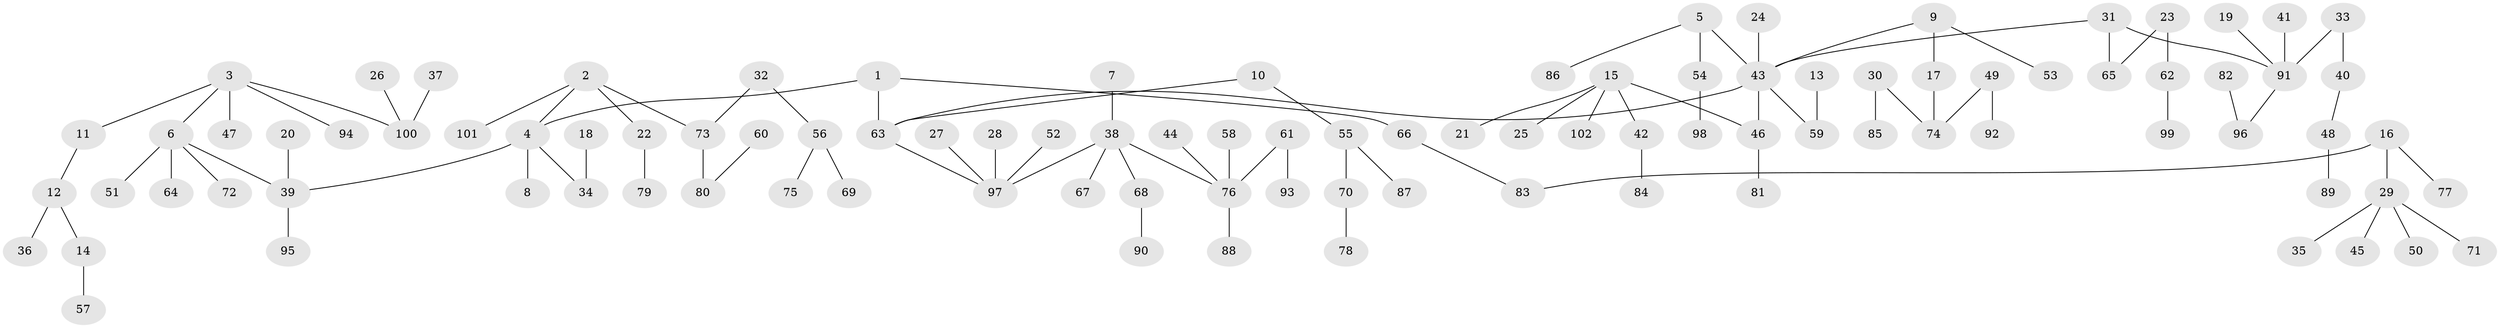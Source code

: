 // original degree distribution, {6: 0.041379310344827586, 3: 0.1103448275862069, 5: 0.034482758620689655, 4: 0.04827586206896552, 8: 0.006896551724137931, 1: 0.5310344827586206, 2: 0.22758620689655173}
// Generated by graph-tools (version 1.1) at 2025/37/03/04/25 23:37:27]
// undirected, 102 vertices, 101 edges
graph export_dot {
  node [color=gray90,style=filled];
  1;
  2;
  3;
  4;
  5;
  6;
  7;
  8;
  9;
  10;
  11;
  12;
  13;
  14;
  15;
  16;
  17;
  18;
  19;
  20;
  21;
  22;
  23;
  24;
  25;
  26;
  27;
  28;
  29;
  30;
  31;
  32;
  33;
  34;
  35;
  36;
  37;
  38;
  39;
  40;
  41;
  42;
  43;
  44;
  45;
  46;
  47;
  48;
  49;
  50;
  51;
  52;
  53;
  54;
  55;
  56;
  57;
  58;
  59;
  60;
  61;
  62;
  63;
  64;
  65;
  66;
  67;
  68;
  69;
  70;
  71;
  72;
  73;
  74;
  75;
  76;
  77;
  78;
  79;
  80;
  81;
  82;
  83;
  84;
  85;
  86;
  87;
  88;
  89;
  90;
  91;
  92;
  93;
  94;
  95;
  96;
  97;
  98;
  99;
  100;
  101;
  102;
  1 -- 4 [weight=1.0];
  1 -- 63 [weight=1.0];
  1 -- 66 [weight=1.0];
  2 -- 4 [weight=1.0];
  2 -- 22 [weight=1.0];
  2 -- 73 [weight=1.0];
  2 -- 101 [weight=1.0];
  3 -- 6 [weight=1.0];
  3 -- 11 [weight=1.0];
  3 -- 47 [weight=1.0];
  3 -- 94 [weight=1.0];
  3 -- 100 [weight=1.0];
  4 -- 8 [weight=1.0];
  4 -- 34 [weight=1.0];
  4 -- 39 [weight=1.0];
  5 -- 43 [weight=1.0];
  5 -- 54 [weight=1.0];
  5 -- 86 [weight=1.0];
  6 -- 39 [weight=1.0];
  6 -- 51 [weight=1.0];
  6 -- 64 [weight=1.0];
  6 -- 72 [weight=1.0];
  7 -- 38 [weight=1.0];
  9 -- 17 [weight=1.0];
  9 -- 43 [weight=1.0];
  9 -- 53 [weight=1.0];
  10 -- 55 [weight=1.0];
  10 -- 63 [weight=1.0];
  11 -- 12 [weight=1.0];
  12 -- 14 [weight=1.0];
  12 -- 36 [weight=1.0];
  13 -- 59 [weight=1.0];
  14 -- 57 [weight=1.0];
  15 -- 21 [weight=1.0];
  15 -- 25 [weight=1.0];
  15 -- 42 [weight=1.0];
  15 -- 46 [weight=1.0];
  15 -- 102 [weight=1.0];
  16 -- 29 [weight=1.0];
  16 -- 77 [weight=1.0];
  16 -- 83 [weight=1.0];
  17 -- 74 [weight=1.0];
  18 -- 34 [weight=1.0];
  19 -- 91 [weight=1.0];
  20 -- 39 [weight=1.0];
  22 -- 79 [weight=1.0];
  23 -- 62 [weight=1.0];
  23 -- 65 [weight=1.0];
  24 -- 43 [weight=1.0];
  26 -- 100 [weight=1.0];
  27 -- 97 [weight=1.0];
  28 -- 97 [weight=1.0];
  29 -- 35 [weight=1.0];
  29 -- 45 [weight=1.0];
  29 -- 50 [weight=1.0];
  29 -- 71 [weight=1.0];
  30 -- 74 [weight=1.0];
  30 -- 85 [weight=1.0];
  31 -- 43 [weight=1.0];
  31 -- 65 [weight=1.0];
  31 -- 91 [weight=1.0];
  32 -- 56 [weight=1.0];
  32 -- 73 [weight=1.0];
  33 -- 40 [weight=1.0];
  33 -- 91 [weight=1.0];
  37 -- 100 [weight=1.0];
  38 -- 67 [weight=1.0];
  38 -- 68 [weight=1.0];
  38 -- 76 [weight=1.0];
  38 -- 97 [weight=1.0];
  39 -- 95 [weight=1.0];
  40 -- 48 [weight=1.0];
  41 -- 91 [weight=1.0];
  42 -- 84 [weight=1.0];
  43 -- 46 [weight=1.0];
  43 -- 59 [weight=1.0];
  43 -- 63 [weight=1.0];
  44 -- 76 [weight=1.0];
  46 -- 81 [weight=1.0];
  48 -- 89 [weight=1.0];
  49 -- 74 [weight=1.0];
  49 -- 92 [weight=1.0];
  52 -- 97 [weight=1.0];
  54 -- 98 [weight=1.0];
  55 -- 70 [weight=1.0];
  55 -- 87 [weight=1.0];
  56 -- 69 [weight=1.0];
  56 -- 75 [weight=1.0];
  58 -- 76 [weight=1.0];
  60 -- 80 [weight=1.0];
  61 -- 76 [weight=1.0];
  61 -- 93 [weight=1.0];
  62 -- 99 [weight=1.0];
  63 -- 97 [weight=1.0];
  66 -- 83 [weight=1.0];
  68 -- 90 [weight=1.0];
  70 -- 78 [weight=1.0];
  73 -- 80 [weight=1.0];
  76 -- 88 [weight=1.0];
  82 -- 96 [weight=1.0];
  91 -- 96 [weight=1.0];
}
